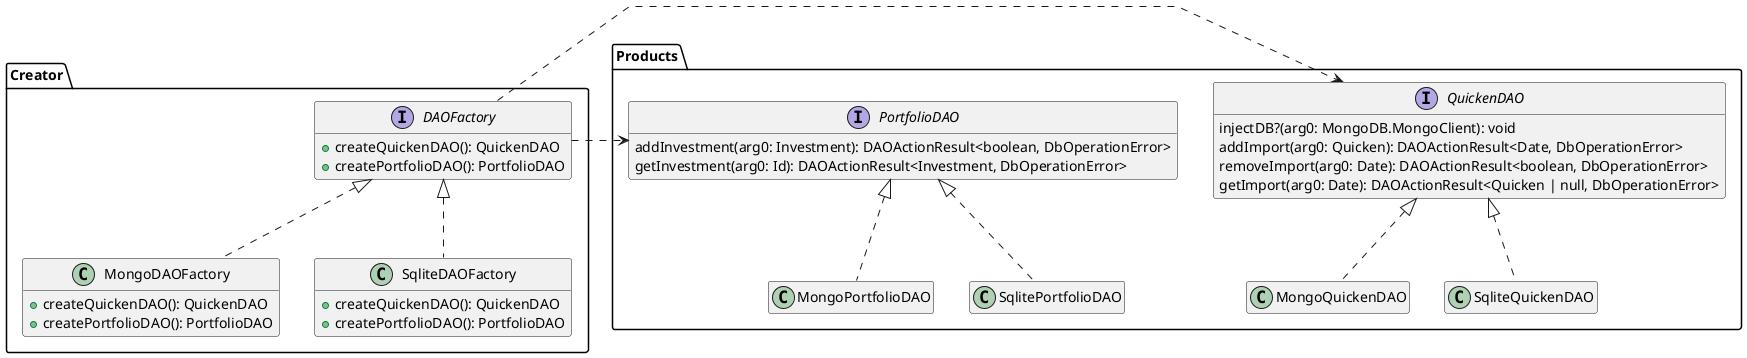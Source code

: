 @startuml DAO Classes and Interfaces
skinparam linetype polyline
top to bottom direction

package Products {
  interface QuickenDAO {
    injectDB?(arg0: MongoDB.MongoClient): void
    addImport(arg0: Quicken): DAOActionResult<Date, DbOperationError>
    removeImport(arg0: Date): DAOActionResult<boolean, DbOperationError>
    getImport(arg0: Date): DAOActionResult<Quicken | null, DbOperationError>
  }
  class MongoQuickenDAO implements QuickenDAO
  class SqliteQuickenDAO implements QuickenDAO

  interface PortfolioDAO {
    addInvestment(arg0: Investment): DAOActionResult<boolean, DbOperationError>
    getInvestment(arg0: Id): DAOActionResult<Investment, DbOperationError>
  }
  class MongoPortfolioDAO implements PortfolioDAO
  class SqlitePortfolioDAO implements PortfolioDAO
}

package "Creator" {
  interface DAOFactory {
    + createQuickenDAO(): QuickenDAO
    + createPortfolioDAO(): PortfolioDAO
  }
  class MongoDAOFactory implements DAOFactory {
    + createQuickenDAO(): QuickenDAO
    + createPortfolioDAO(): PortfolioDAO
  }
  class SqliteDAOFactory implements DAOFactory {
    + createQuickenDAO(): QuickenDAO
    + createPortfolioDAO(): PortfolioDAO
  }
}

DAOFactory ..r..> QuickenDAO
DAOFactory ..r..> PortfolioDAO
hide members
show DAOFactory methods
show MongoDAOFactory methods
show SqliteDAOFactory methods
show QuickenDAO methods
show PortfolioDAO methods
@enduml